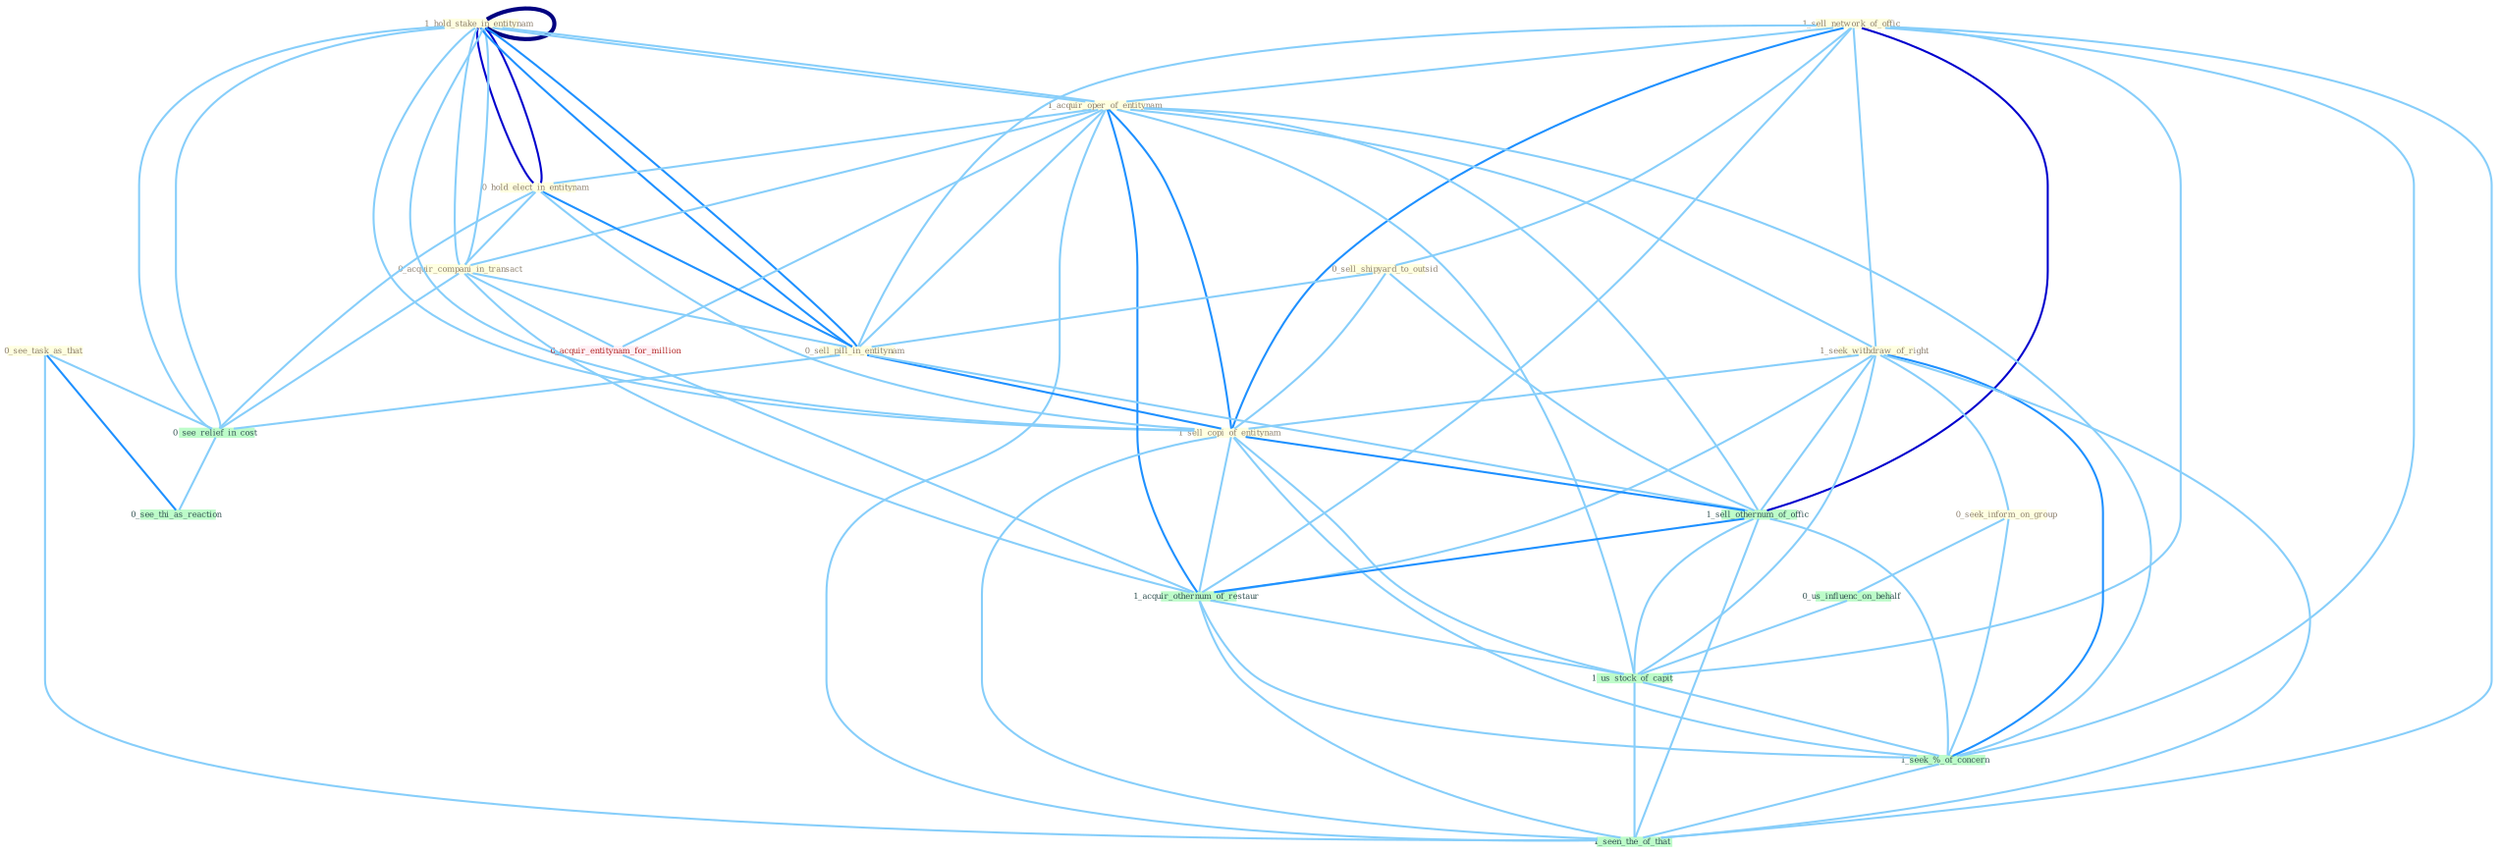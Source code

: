 Graph G{ 
    node
    [shape=polygon,style=filled,width=.5,height=.06,color="#BDFCC9",fixedsize=true,fontsize=4,
    fontcolor="#2f4f4f"];
    {node
    [color="#ffffe0", fontcolor="#8b7d6b"] "1_hold_stake_in_entitynam " "1_sell_network_of_offic " "1_acquir_oper_of_entitynam " "1_hold_stake_in_entitynam " "0_hold_elect_in_entitynam " "0_sell_shipyard_to_outsid " "1_seek_withdraw_of_right " "0_see_task_as_that " "0_acquir_compani_in_transact " "0_sell_pill_in_entitynam " "0_seek_inform_on_group " "1_sell_copi_of_entitynam "}
{node [color="#fff0f5", fontcolor="#b22222"] "0_acquir_entitynam_for_million "}
edge [color="#B0E2FF"];

	"1_hold_stake_in_entitynam " -- "1_acquir_oper_of_entitynam " [w="1", color="#87cefa" ];
	"1_hold_stake_in_entitynam " -- "1_hold_stake_in_entitynam " [w="4", style=bold, color="#000080", len=0.4];
	"1_hold_stake_in_entitynam " -- "0_hold_elect_in_entitynam " [w="3", color="#0000cd" , len=0.6];
	"1_hold_stake_in_entitynam " -- "0_acquir_compani_in_transact " [w="1", color="#87cefa" ];
	"1_hold_stake_in_entitynam " -- "0_sell_pill_in_entitynam " [w="2", color="#1e90ff" , len=0.8];
	"1_hold_stake_in_entitynam " -- "1_sell_copi_of_entitynam " [w="1", color="#87cefa" ];
	"1_hold_stake_in_entitynam " -- "0_see_relief_in_cost " [w="1", color="#87cefa" ];
	"1_sell_network_of_offic " -- "1_acquir_oper_of_entitynam " [w="1", color="#87cefa" ];
	"1_sell_network_of_offic " -- "0_sell_shipyard_to_outsid " [w="1", color="#87cefa" ];
	"1_sell_network_of_offic " -- "1_seek_withdraw_of_right " [w="1", color="#87cefa" ];
	"1_sell_network_of_offic " -- "0_sell_pill_in_entitynam " [w="1", color="#87cefa" ];
	"1_sell_network_of_offic " -- "1_sell_copi_of_entitynam " [w="2", color="#1e90ff" , len=0.8];
	"1_sell_network_of_offic " -- "1_sell_othernum_of_offic " [w="3", color="#0000cd" , len=0.6];
	"1_sell_network_of_offic " -- "1_acquir_othernum_of_restaur " [w="1", color="#87cefa" ];
	"1_sell_network_of_offic " -- "1_us_stock_of_capit " [w="1", color="#87cefa" ];
	"1_sell_network_of_offic " -- "1_seek_%_of_concern " [w="1", color="#87cefa" ];
	"1_sell_network_of_offic " -- "1_seen_the_of_that " [w="1", color="#87cefa" ];
	"1_acquir_oper_of_entitynam " -- "1_hold_stake_in_entitynam " [w="1", color="#87cefa" ];
	"1_acquir_oper_of_entitynam " -- "0_hold_elect_in_entitynam " [w="1", color="#87cefa" ];
	"1_acquir_oper_of_entitynam " -- "1_seek_withdraw_of_right " [w="1", color="#87cefa" ];
	"1_acquir_oper_of_entitynam " -- "0_acquir_compani_in_transact " [w="1", color="#87cefa" ];
	"1_acquir_oper_of_entitynam " -- "0_sell_pill_in_entitynam " [w="1", color="#87cefa" ];
	"1_acquir_oper_of_entitynam " -- "1_sell_copi_of_entitynam " [w="2", color="#1e90ff" , len=0.8];
	"1_acquir_oper_of_entitynam " -- "0_acquir_entitynam_for_million " [w="1", color="#87cefa" ];
	"1_acquir_oper_of_entitynam " -- "1_sell_othernum_of_offic " [w="1", color="#87cefa" ];
	"1_acquir_oper_of_entitynam " -- "1_acquir_othernum_of_restaur " [w="2", color="#1e90ff" , len=0.8];
	"1_acquir_oper_of_entitynam " -- "1_us_stock_of_capit " [w="1", color="#87cefa" ];
	"1_acquir_oper_of_entitynam " -- "1_seek_%_of_concern " [w="1", color="#87cefa" ];
	"1_acquir_oper_of_entitynam " -- "1_seen_the_of_that " [w="1", color="#87cefa" ];
	"1_hold_stake_in_entitynam " -- "0_hold_elect_in_entitynam " [w="3", color="#0000cd" , len=0.6];
	"1_hold_stake_in_entitynam " -- "0_acquir_compani_in_transact " [w="1", color="#87cefa" ];
	"1_hold_stake_in_entitynam " -- "0_sell_pill_in_entitynam " [w="2", color="#1e90ff" , len=0.8];
	"1_hold_stake_in_entitynam " -- "1_sell_copi_of_entitynam " [w="1", color="#87cefa" ];
	"1_hold_stake_in_entitynam " -- "0_see_relief_in_cost " [w="1", color="#87cefa" ];
	"0_hold_elect_in_entitynam " -- "0_acquir_compani_in_transact " [w="1", color="#87cefa" ];
	"0_hold_elect_in_entitynam " -- "0_sell_pill_in_entitynam " [w="2", color="#1e90ff" , len=0.8];
	"0_hold_elect_in_entitynam " -- "1_sell_copi_of_entitynam " [w="1", color="#87cefa" ];
	"0_hold_elect_in_entitynam " -- "0_see_relief_in_cost " [w="1", color="#87cefa" ];
	"0_sell_shipyard_to_outsid " -- "0_sell_pill_in_entitynam " [w="1", color="#87cefa" ];
	"0_sell_shipyard_to_outsid " -- "1_sell_copi_of_entitynam " [w="1", color="#87cefa" ];
	"0_sell_shipyard_to_outsid " -- "1_sell_othernum_of_offic " [w="1", color="#87cefa" ];
	"1_seek_withdraw_of_right " -- "0_seek_inform_on_group " [w="1", color="#87cefa" ];
	"1_seek_withdraw_of_right " -- "1_sell_copi_of_entitynam " [w="1", color="#87cefa" ];
	"1_seek_withdraw_of_right " -- "1_sell_othernum_of_offic " [w="1", color="#87cefa" ];
	"1_seek_withdraw_of_right " -- "1_acquir_othernum_of_restaur " [w="1", color="#87cefa" ];
	"1_seek_withdraw_of_right " -- "1_us_stock_of_capit " [w="1", color="#87cefa" ];
	"1_seek_withdraw_of_right " -- "1_seek_%_of_concern " [w="2", color="#1e90ff" , len=0.8];
	"1_seek_withdraw_of_right " -- "1_seen_the_of_that " [w="1", color="#87cefa" ];
	"0_see_task_as_that " -- "0_see_relief_in_cost " [w="1", color="#87cefa" ];
	"0_see_task_as_that " -- "0_see_thi_as_reaction " [w="2", color="#1e90ff" , len=0.8];
	"0_see_task_as_that " -- "1_seen_the_of_that " [w="1", color="#87cefa" ];
	"0_acquir_compani_in_transact " -- "0_sell_pill_in_entitynam " [w="1", color="#87cefa" ];
	"0_acquir_compani_in_transact " -- "0_acquir_entitynam_for_million " [w="1", color="#87cefa" ];
	"0_acquir_compani_in_transact " -- "0_see_relief_in_cost " [w="1", color="#87cefa" ];
	"0_acquir_compani_in_transact " -- "1_acquir_othernum_of_restaur " [w="1", color="#87cefa" ];
	"0_sell_pill_in_entitynam " -- "1_sell_copi_of_entitynam " [w="2", color="#1e90ff" , len=0.8];
	"0_sell_pill_in_entitynam " -- "1_sell_othernum_of_offic " [w="1", color="#87cefa" ];
	"0_sell_pill_in_entitynam " -- "0_see_relief_in_cost " [w="1", color="#87cefa" ];
	"0_seek_inform_on_group " -- "0_us_influenc_on_behalf " [w="1", color="#87cefa" ];
	"0_seek_inform_on_group " -- "1_seek_%_of_concern " [w="1", color="#87cefa" ];
	"1_sell_copi_of_entitynam " -- "1_sell_othernum_of_offic " [w="2", color="#1e90ff" , len=0.8];
	"1_sell_copi_of_entitynam " -- "1_acquir_othernum_of_restaur " [w="1", color="#87cefa" ];
	"1_sell_copi_of_entitynam " -- "1_us_stock_of_capit " [w="1", color="#87cefa" ];
	"1_sell_copi_of_entitynam " -- "1_seek_%_of_concern " [w="1", color="#87cefa" ];
	"1_sell_copi_of_entitynam " -- "1_seen_the_of_that " [w="1", color="#87cefa" ];
	"0_acquir_entitynam_for_million " -- "1_acquir_othernum_of_restaur " [w="1", color="#87cefa" ];
	"1_sell_othernum_of_offic " -- "1_acquir_othernum_of_restaur " [w="2", color="#1e90ff" , len=0.8];
	"1_sell_othernum_of_offic " -- "1_us_stock_of_capit " [w="1", color="#87cefa" ];
	"1_sell_othernum_of_offic " -- "1_seek_%_of_concern " [w="1", color="#87cefa" ];
	"1_sell_othernum_of_offic " -- "1_seen_the_of_that " [w="1", color="#87cefa" ];
	"0_us_influenc_on_behalf " -- "1_us_stock_of_capit " [w="1", color="#87cefa" ];
	"0_see_relief_in_cost " -- "0_see_thi_as_reaction " [w="1", color="#87cefa" ];
	"1_acquir_othernum_of_restaur " -- "1_us_stock_of_capit " [w="1", color="#87cefa" ];
	"1_acquir_othernum_of_restaur " -- "1_seek_%_of_concern " [w="1", color="#87cefa" ];
	"1_acquir_othernum_of_restaur " -- "1_seen_the_of_that " [w="1", color="#87cefa" ];
	"1_us_stock_of_capit " -- "1_seek_%_of_concern " [w="1", color="#87cefa" ];
	"1_us_stock_of_capit " -- "1_seen_the_of_that " [w="1", color="#87cefa" ];
	"1_seek_%_of_concern " -- "1_seen_the_of_that " [w="1", color="#87cefa" ];
}